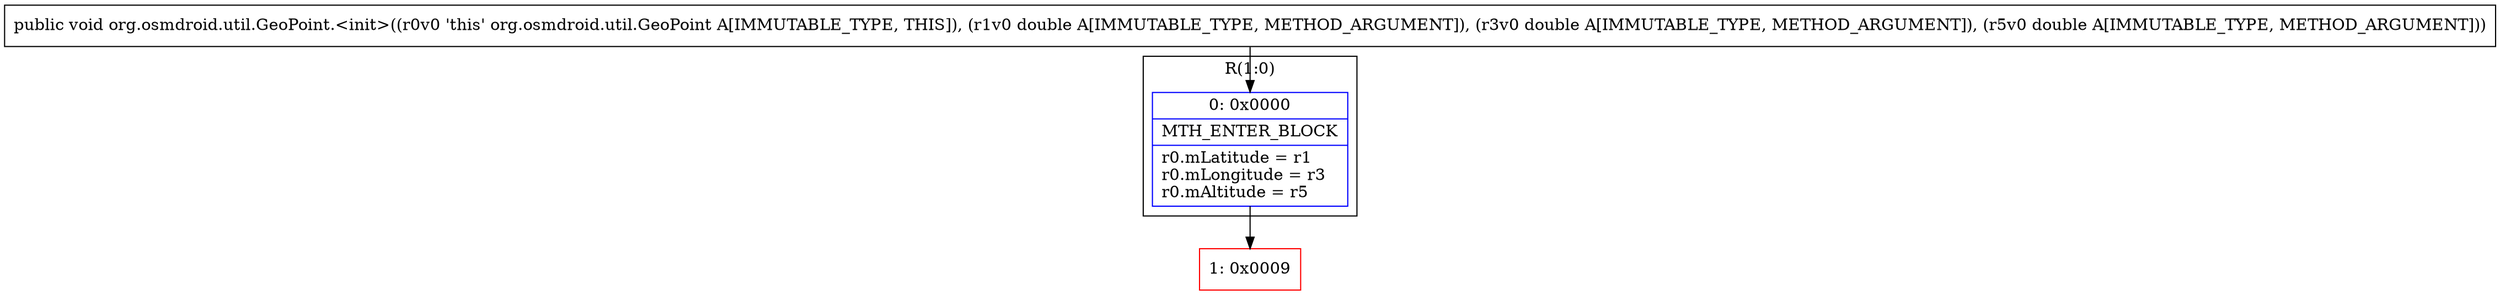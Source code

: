 digraph "CFG fororg.osmdroid.util.GeoPoint.\<init\>(DDD)V" {
subgraph cluster_Region_1507142379 {
label = "R(1:0)";
node [shape=record,color=blue];
Node_0 [shape=record,label="{0\:\ 0x0000|MTH_ENTER_BLOCK\l|r0.mLatitude = r1\lr0.mLongitude = r3\lr0.mAltitude = r5\l}"];
}
Node_1 [shape=record,color=red,label="{1\:\ 0x0009}"];
MethodNode[shape=record,label="{public void org.osmdroid.util.GeoPoint.\<init\>((r0v0 'this' org.osmdroid.util.GeoPoint A[IMMUTABLE_TYPE, THIS]), (r1v0 double A[IMMUTABLE_TYPE, METHOD_ARGUMENT]), (r3v0 double A[IMMUTABLE_TYPE, METHOD_ARGUMENT]), (r5v0 double A[IMMUTABLE_TYPE, METHOD_ARGUMENT])) }"];
MethodNode -> Node_0;
Node_0 -> Node_1;
}

